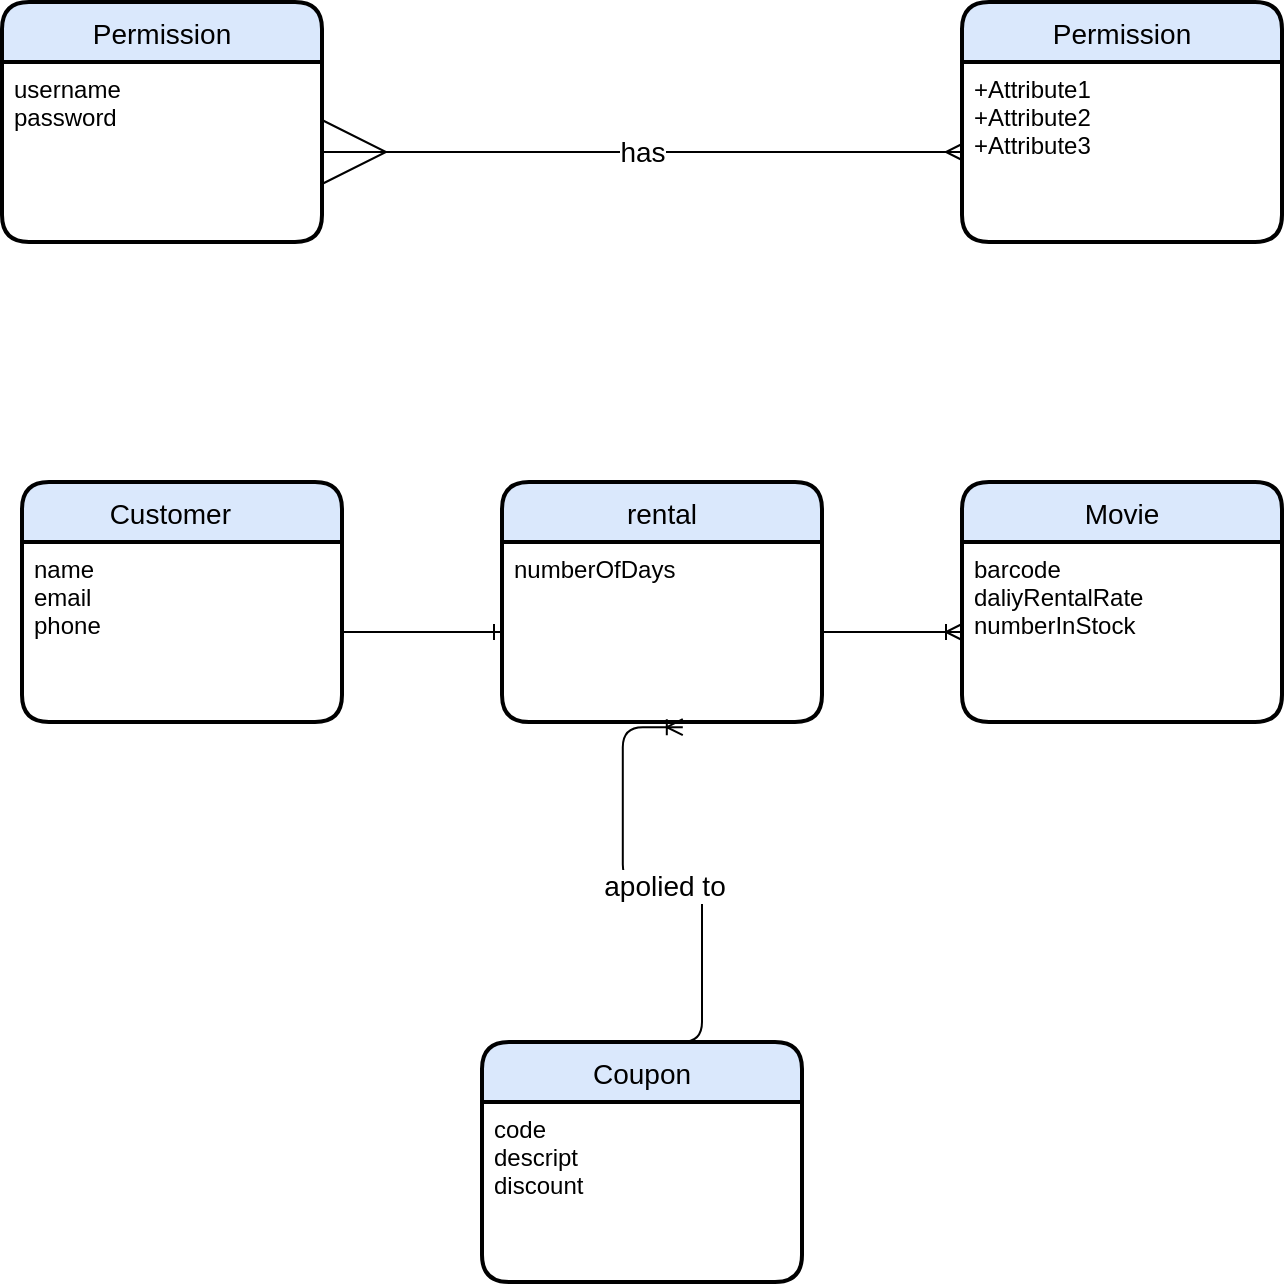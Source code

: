 <mxfile version="15.2.9" type="github">
  <diagram id="_vZujDajarzqPkOY30oS" name="Page-1">
    <mxGraphModel dx="1038" dy="574" grid="1" gridSize="10" guides="1" tooltips="1" connect="1" arrows="1" fold="1" page="1" pageScale="1" pageWidth="827" pageHeight="1169" math="0" shadow="0">
      <root>
        <mxCell id="FtsJpbPkDcVGlRcWK5zW-0" />
        <mxCell id="FtsJpbPkDcVGlRcWK5zW-1" parent="FtsJpbPkDcVGlRcWK5zW-0" />
        <mxCell id="scrA3k0KXx9jLyG4gnvB-17" value="Permission" style="swimlane;childLayout=stackLayout;horizontal=1;startSize=30;horizontalStack=0;rounded=1;fontSize=14;fontStyle=0;strokeWidth=2;resizeParent=0;resizeLast=1;shadow=0;dashed=0;align=center;fillColor=#dae8fc;" parent="FtsJpbPkDcVGlRcWK5zW-1" vertex="1">
          <mxGeometry x="540" y="30" width="160" height="120" as="geometry" />
        </mxCell>
        <mxCell id="scrA3k0KXx9jLyG4gnvB-18" value="+Attribute1&#xa;+Attribute2&#xa;+Attribute3" style="align=left;strokeColor=none;fillColor=none;spacingLeft=4;fontSize=12;verticalAlign=top;resizable=0;rotatable=0;part=1;" parent="scrA3k0KXx9jLyG4gnvB-17" vertex="1">
          <mxGeometry y="30" width="160" height="90" as="geometry" />
        </mxCell>
        <mxCell id="scrA3k0KXx9jLyG4gnvB-19" value="" style="edgeStyle=entityRelationEdgeStyle;fontSize=12;html=1;endArrow=ERmany;startArrow=ERmany;startSize=30;exitX=1;exitY=0.5;exitDx=0;exitDy=0;" parent="FtsJpbPkDcVGlRcWK5zW-1" target="scrA3k0KXx9jLyG4gnvB-18" edge="1" source="_zEFb7p0X2u4kLRQoVq6-10">
          <mxGeometry width="100" height="100" relative="1" as="geometry">
            <mxPoint x="250" y="50" as="sourcePoint" />
            <mxPoint x="460" y="250" as="targetPoint" />
          </mxGeometry>
        </mxCell>
        <mxCell id="rZKjG5YOGtt5fBIhlF__-0" value="has" style="edgeLabel;html=1;align=center;verticalAlign=middle;resizable=0;points=[];fontSize=14;" parent="scrA3k0KXx9jLyG4gnvB-19" vertex="1" connectable="0">
          <mxGeometry x="-0.002" relative="1" as="geometry">
            <mxPoint as="offset" />
          </mxGeometry>
        </mxCell>
        <mxCell id="rZKjG5YOGtt5fBIhlF__-1" value="Movie" style="swimlane;childLayout=stackLayout;horizontal=1;startSize=30;horizontalStack=0;rounded=1;fontSize=14;fontStyle=0;strokeWidth=2;resizeParent=0;resizeLast=1;shadow=0;dashed=0;align=center;fillColor=#dae8fc;" parent="FtsJpbPkDcVGlRcWK5zW-1" vertex="1">
          <mxGeometry x="540" y="270" width="160" height="120" as="geometry" />
        </mxCell>
        <mxCell id="rZKjG5YOGtt5fBIhlF__-2" value="barcode&#xa;daliyRentalRate&#xa;numberInStock" style="align=left;strokeColor=none;fillColor=none;spacingLeft=4;fontSize=12;verticalAlign=top;resizable=0;rotatable=0;part=1;" parent="rZKjG5YOGtt5fBIhlF__-1" vertex="1">
          <mxGeometry y="30" width="160" height="90" as="geometry" />
        </mxCell>
        <mxCell id="rZKjG5YOGtt5fBIhlF__-3" value="Customer   " style="swimlane;childLayout=stackLayout;horizontal=1;startSize=30;horizontalStack=0;rounded=1;fontSize=14;fontStyle=0;strokeWidth=2;resizeParent=0;resizeLast=1;shadow=0;dashed=0;align=center;fillColor=#dae8fc;" parent="FtsJpbPkDcVGlRcWK5zW-1" vertex="1">
          <mxGeometry x="70" y="270" width="160" height="120" as="geometry" />
        </mxCell>
        <mxCell id="rZKjG5YOGtt5fBIhlF__-4" value="name&#xa;email&#xa;phone" style="align=left;strokeColor=none;fillColor=none;spacingLeft=4;fontSize=12;verticalAlign=top;resizable=0;rotatable=0;part=1;" parent="rZKjG5YOGtt5fBIhlF__-3" vertex="1">
          <mxGeometry y="30" width="160" height="90" as="geometry" />
        </mxCell>
        <mxCell id="rZKjG5YOGtt5fBIhlF__-11" value="rental" style="swimlane;childLayout=stackLayout;horizontal=1;startSize=30;horizontalStack=0;rounded=1;fontSize=14;fontStyle=0;strokeWidth=2;resizeParent=0;resizeLast=1;shadow=0;dashed=0;align=center;fillColor=#dae8fc;" parent="FtsJpbPkDcVGlRcWK5zW-1" vertex="1">
          <mxGeometry x="310" y="270" width="160" height="120" as="geometry" />
        </mxCell>
        <mxCell id="rZKjG5YOGtt5fBIhlF__-12" value="numberOfDays" style="align=left;strokeColor=none;fillColor=none;spacingLeft=4;fontSize=12;verticalAlign=top;resizable=0;rotatable=0;part=1;" parent="rZKjG5YOGtt5fBIhlF__-11" vertex="1">
          <mxGeometry y="30" width="160" height="90" as="geometry" />
        </mxCell>
        <mxCell id="rZKjG5YOGtt5fBIhlF__-14" value="" style="edgeStyle=entityRelationEdgeStyle;fontSize=12;html=1;endArrow=ERone;endFill=1;startSize=30;exitX=1;exitY=0.5;exitDx=0;exitDy=0;entryX=0;entryY=0.5;entryDx=0;entryDy=0;" parent="FtsJpbPkDcVGlRcWK5zW-1" source="rZKjG5YOGtt5fBIhlF__-4" target="rZKjG5YOGtt5fBIhlF__-12" edge="1">
          <mxGeometry width="100" height="100" relative="1" as="geometry">
            <mxPoint x="360" y="350" as="sourcePoint" />
            <mxPoint x="460" y="250" as="targetPoint" />
          </mxGeometry>
        </mxCell>
        <mxCell id="rZKjG5YOGtt5fBIhlF__-15" value="" style="edgeStyle=entityRelationEdgeStyle;fontSize=12;html=1;endArrow=ERoneToMany;startSize=30;exitX=1;exitY=0.5;exitDx=0;exitDy=0;entryX=0;entryY=0.5;entryDx=0;entryDy=0;" parent="FtsJpbPkDcVGlRcWK5zW-1" source="rZKjG5YOGtt5fBIhlF__-12" target="rZKjG5YOGtt5fBIhlF__-2" edge="1">
          <mxGeometry width="100" height="100" relative="1" as="geometry">
            <mxPoint x="360" y="350" as="sourcePoint" />
            <mxPoint x="460" y="250" as="targetPoint" />
          </mxGeometry>
        </mxCell>
        <mxCell id="rZKjG5YOGtt5fBIhlF__-16" value="Coupon" style="swimlane;childLayout=stackLayout;horizontal=1;startSize=30;horizontalStack=0;rounded=1;fontSize=14;fontStyle=0;strokeWidth=2;resizeParent=0;resizeLast=1;shadow=0;dashed=0;align=center;fillColor=#dae8fc;" parent="FtsJpbPkDcVGlRcWK5zW-1" vertex="1">
          <mxGeometry x="300" y="550" width="160" height="120" as="geometry" />
        </mxCell>
        <mxCell id="rZKjG5YOGtt5fBIhlF__-17" value="code&#xa;descript&#xa;discount" style="align=left;strokeColor=none;fillColor=none;spacingLeft=4;fontSize=12;verticalAlign=top;resizable=0;rotatable=0;part=1;" parent="rZKjG5YOGtt5fBIhlF__-16" vertex="1">
          <mxGeometry y="30" width="160" height="90" as="geometry" />
        </mxCell>
        <mxCell id="_zEFb7p0X2u4kLRQoVq6-0" value="" style="edgeStyle=entityRelationEdgeStyle;fontSize=12;html=1;endArrow=ERoneToMany;startSize=30;exitX=0.5;exitY=0;exitDx=0;exitDy=0;entryX=0.565;entryY=1.029;entryDx=0;entryDy=0;entryPerimeter=0;" edge="1" parent="FtsJpbPkDcVGlRcWK5zW-1" source="rZKjG5YOGtt5fBIhlF__-16" target="rZKjG5YOGtt5fBIhlF__-12">
          <mxGeometry width="100" height="100" relative="1" as="geometry">
            <mxPoint x="360" y="350" as="sourcePoint" />
            <mxPoint x="460" y="250" as="targetPoint" />
          </mxGeometry>
        </mxCell>
        <mxCell id="_zEFb7p0X2u4kLRQoVq6-1" value="apolied to" style="edgeLabel;html=1;align=center;verticalAlign=middle;resizable=0;points=[];fontSize=14;" vertex="1" connectable="0" parent="_zEFb7p0X2u4kLRQoVq6-0">
          <mxGeometry x="-0.002" relative="1" as="geometry">
            <mxPoint as="offset" />
          </mxGeometry>
        </mxCell>
        <mxCell id="_zEFb7p0X2u4kLRQoVq6-9" value="Permission" style="swimlane;childLayout=stackLayout;horizontal=1;startSize=30;horizontalStack=0;rounded=1;fontSize=14;fontStyle=0;strokeWidth=2;resizeParent=0;resizeLast=1;shadow=0;dashed=0;align=center;fillColor=#dae8fc;" vertex="1" parent="FtsJpbPkDcVGlRcWK5zW-1">
          <mxGeometry x="60" y="30" width="160" height="120" as="geometry" />
        </mxCell>
        <mxCell id="_zEFb7p0X2u4kLRQoVq6-10" value="username&#xa;password&#xa;" style="align=left;strokeColor=none;fillColor=none;spacingLeft=4;fontSize=12;verticalAlign=top;resizable=0;rotatable=0;part=1;" vertex="1" parent="_zEFb7p0X2u4kLRQoVq6-9">
          <mxGeometry y="30" width="160" height="90" as="geometry" />
        </mxCell>
      </root>
    </mxGraphModel>
  </diagram>
</mxfile>
